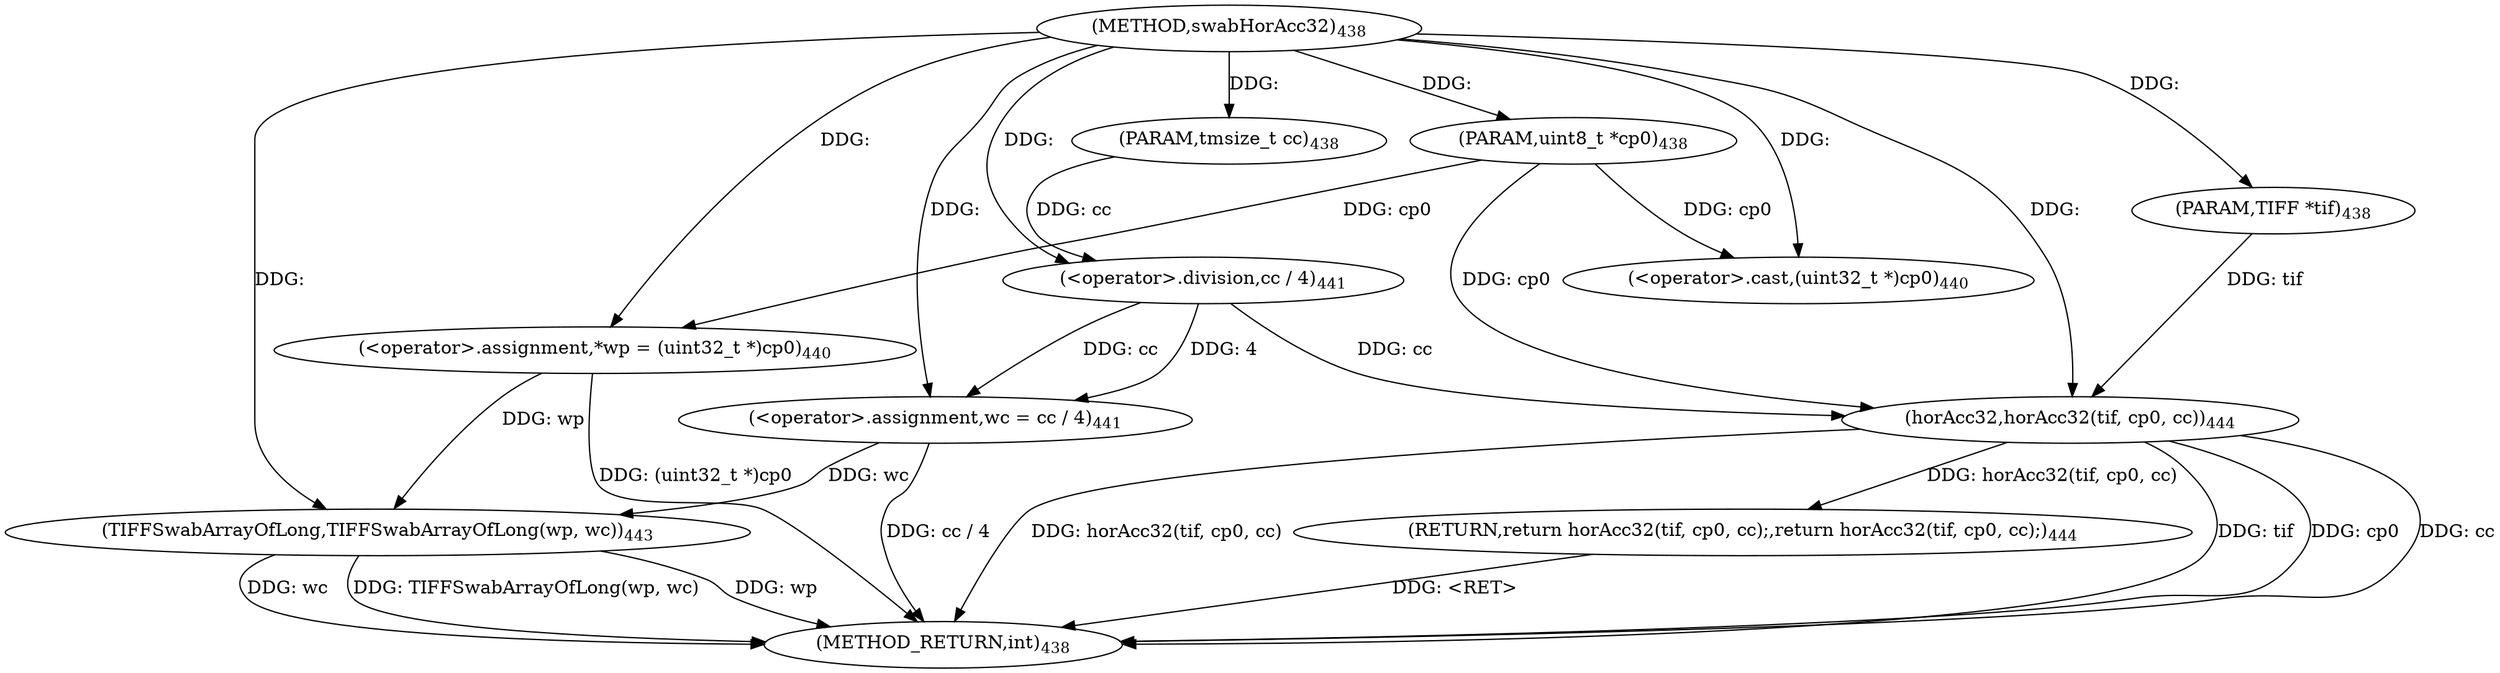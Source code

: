 digraph "swabHorAcc32" {  
"37003" [label = <(METHOD,swabHorAcc32)<SUB>438</SUB>> ]
"37028" [label = <(METHOD_RETURN,int)<SUB>438</SUB>> ]
"37004" [label = <(PARAM,TIFF *tif)<SUB>438</SUB>> ]
"37005" [label = <(PARAM,uint8_t *cp0)<SUB>438</SUB>> ]
"37006" [label = <(PARAM,tmsize_t cc)<SUB>438</SUB>> ]
"37009" [label = <(&lt;operator&gt;.assignment,*wp = (uint32_t *)cp0)<SUB>440</SUB>> ]
"37015" [label = <(&lt;operator&gt;.assignment,wc = cc / 4)<SUB>441</SUB>> ]
"37020" [label = <(TIFFSwabArrayOfLong,TIFFSwabArrayOfLong(wp, wc))<SUB>443</SUB>> ]
"37023" [label = <(RETURN,return horAcc32(tif, cp0, cc);,return horAcc32(tif, cp0, cc);)<SUB>444</SUB>> ]
"37024" [label = <(horAcc32,horAcc32(tif, cp0, cc))<SUB>444</SUB>> ]
"37011" [label = <(&lt;operator&gt;.cast,(uint32_t *)cp0)<SUB>440</SUB>> ]
"37017" [label = <(&lt;operator&gt;.division,cc / 4)<SUB>441</SUB>> ]
  "37023" -> "37028"  [ label = "DDG: &lt;RET&gt;"] 
  "37009" -> "37028"  [ label = "DDG: (uint32_t *)cp0"] 
  "37015" -> "37028"  [ label = "DDG: cc / 4"] 
  "37020" -> "37028"  [ label = "DDG: wp"] 
  "37020" -> "37028"  [ label = "DDG: wc"] 
  "37020" -> "37028"  [ label = "DDG: TIFFSwabArrayOfLong(wp, wc)"] 
  "37024" -> "37028"  [ label = "DDG: tif"] 
  "37024" -> "37028"  [ label = "DDG: cp0"] 
  "37024" -> "37028"  [ label = "DDG: cc"] 
  "37024" -> "37028"  [ label = "DDG: horAcc32(tif, cp0, cc)"] 
  "37003" -> "37004"  [ label = "DDG: "] 
  "37003" -> "37005"  [ label = "DDG: "] 
  "37003" -> "37006"  [ label = "DDG: "] 
  "37005" -> "37009"  [ label = "DDG: cp0"] 
  "37003" -> "37009"  [ label = "DDG: "] 
  "37017" -> "37015"  [ label = "DDG: cc"] 
  "37017" -> "37015"  [ label = "DDG: 4"] 
  "37024" -> "37023"  [ label = "DDG: horAcc32(tif, cp0, cc)"] 
  "37003" -> "37015"  [ label = "DDG: "] 
  "37009" -> "37020"  [ label = "DDG: wp"] 
  "37003" -> "37020"  [ label = "DDG: "] 
  "37015" -> "37020"  [ label = "DDG: wc"] 
  "37005" -> "37011"  [ label = "DDG: cp0"] 
  "37003" -> "37011"  [ label = "DDG: "] 
  "37006" -> "37017"  [ label = "DDG: cc"] 
  "37003" -> "37017"  [ label = "DDG: "] 
  "37004" -> "37024"  [ label = "DDG: tif"] 
  "37003" -> "37024"  [ label = "DDG: "] 
  "37005" -> "37024"  [ label = "DDG: cp0"] 
  "37017" -> "37024"  [ label = "DDG: cc"] 
}
